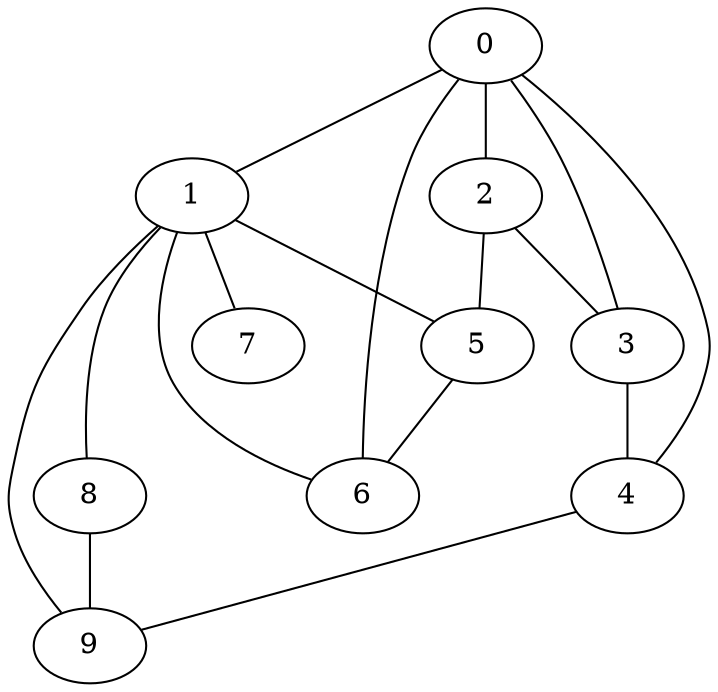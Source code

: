 
graph graphname {
    0 -- 1
0 -- 2
0 -- 3
0 -- 4
0 -- 6
1 -- 5
1 -- 6
1 -- 7
1 -- 8
1 -- 9
2 -- 3
2 -- 5
3 -- 4
4 -- 9
5 -- 6
8 -- 9

}
